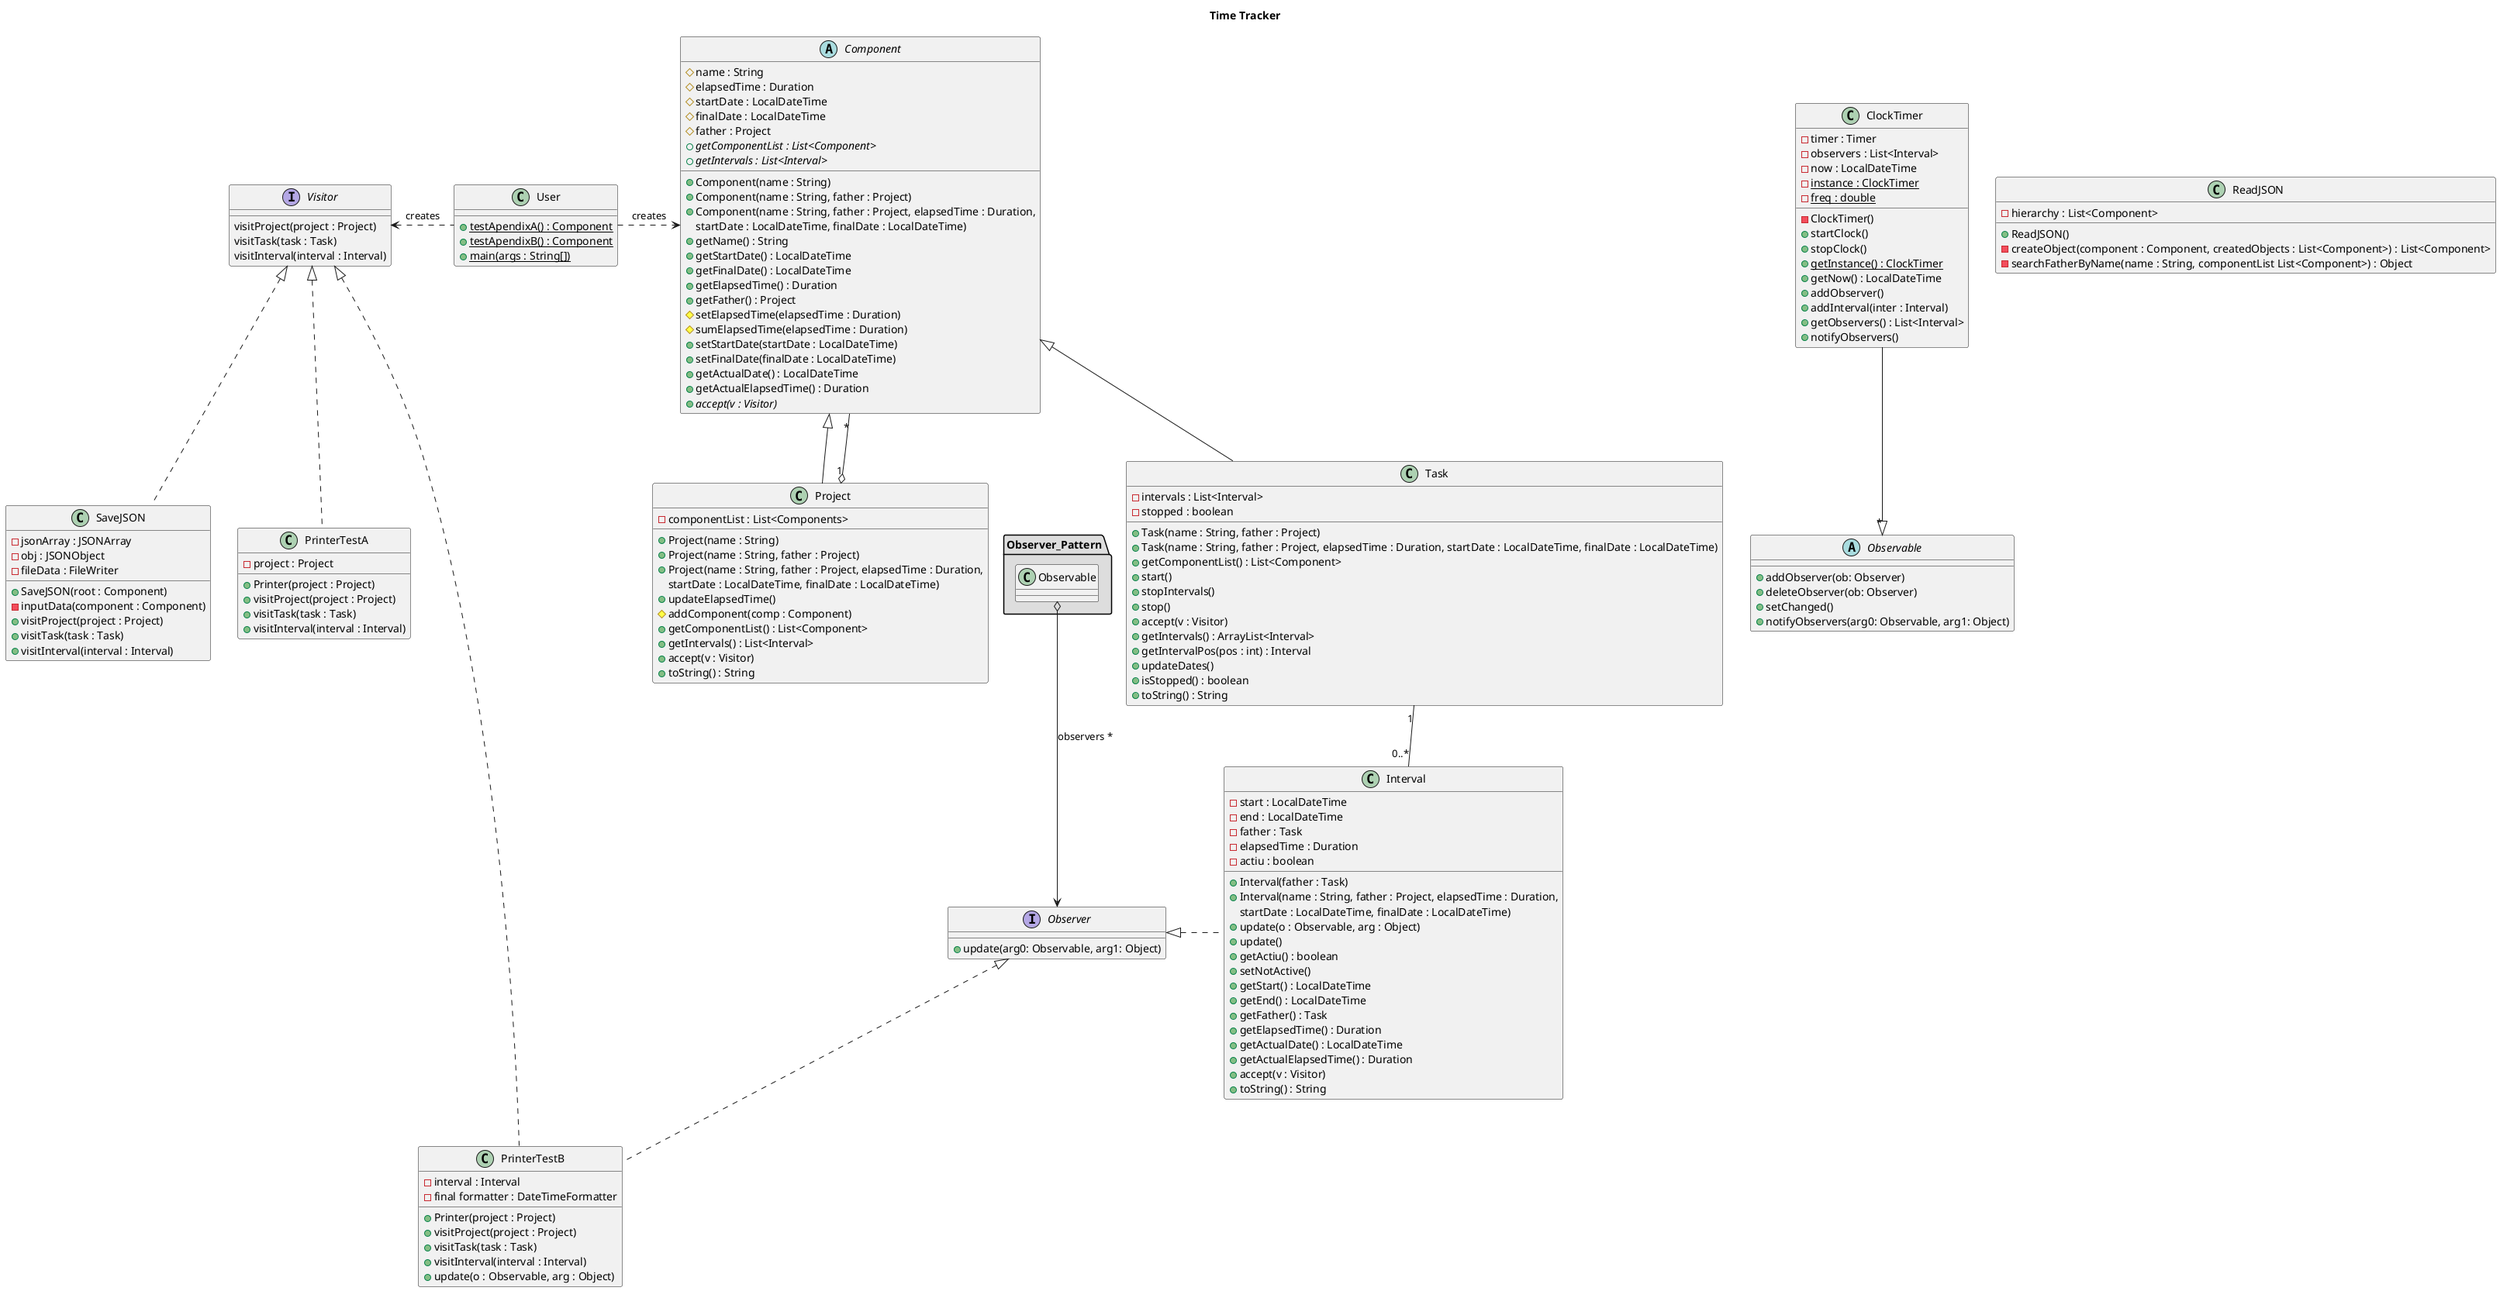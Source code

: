 @startuml
skinparam classAttributeIconSize 12

title "Time Tracker"

class User{
+{static} testApendixA() : Component
+{static} testApendixB() : Component
+{static} main(args : String[])
}

interface Visitor {
visitProject(project : Project)
visitTask(task : Task)
visitInterval(interval : Interval)
}

class PrinterTestA implements Visitor{
- project : Project
+ Printer(project : Project)
+ visitProject(project : Project)
+ visitTask(task : Task)
+ visitInterval(interval : Interval)
}

class PrinterTestB implements Visitor, Observer{
- interval : Interval
- final formatter : DateTimeFormatter
+ Printer(project : Project)
+ visitProject(project : Project)
+ visitTask(task : Task)
+ visitInterval(interval : Interval)
+ update(o : Observable, arg : Object)
}

class SaveJSON implements Visitor{
- jsonArray : JSONArray
- obj : JSONObject
- fileData : FileWriter
+ SaveJSON(root : Component)
- inputData(component : Component)
+ visitProject(project : Project)
+ visitTask(task : Task)
+ visitInterval(interval : Interval)
}

class Task extends Component{
- intervals : List<Interval>
- stopped : boolean
+ Task(name : String, father : Project)
+ Task(name : String, father : Project, elapsedTime : Duration, startDate : LocalDateTime, finalDate : LocalDateTime)
+ getComponentList() : List<Component>
+ start()
+ stopIntervals()
+ stop()
+ accept(v : Visitor)
+ getIntervals() : ArrayList<Interval>
+ getIntervalPos(pos : int) : Interval
+ updateDates()
+ isStopped() : boolean
+ toString() : String
}

class Project extends Component {
- componentList : List<Components>
+ Project(name : String)
+ Project(name : String, father : Project)
+ Project(name : String, father : Project, elapsedTime : Duration,
        startDate : LocalDateTime, finalDate : LocalDateTime)
+ updateElapsedTime()
# addComponent(comp : Component)
+ getComponentList() : List<Component>
+ getIntervals() : List<Interval>
+ accept(v : Visitor)
+ toString() : String
}

package "Observer_Pattern" #DDDDDD{
    Observable o--> Observer : observers *
}

abstract class Observable{
+addObserver(ob: Observer)
+deleteObserver(ob: Observer)
+setChanged()
+notifyObservers(arg0: Observable, arg1: Object)
}

interface Observer{
+update(arg0: Observable, arg1: Object)
}

class ClockTimer{
- timer : Timer
- observers : List<Interval>
- now : LocalDateTime
- {static} instance : ClockTimer
- {static} freq : double
- ClockTimer()
+ startClock()
+ stopClock()
+ {static} getInstance() : ClockTimer
+ getNow() : LocalDateTime
+ addObserver()
+ addInterval(inter : Interval)
+ getObservers() : List<Interval>
+ notifyObservers()
}

abstract class Component{
# name : String
# elapsedTime : Duration
# startDate : LocalDateTime
# finalDate : LocalDateTime
# father : Project
+ Component(name : String)
+ Component(name : String, father : Project)
+ Component(name : String, father : Project, elapsedTime : Duration,
        startDate : LocalDateTime, finalDate : LocalDateTime)
+ {abstract} getComponentList : List<Component>
+ {abstract} getIntervals : List<Interval>
+ getName() : String
+ getStartDate() : LocalDateTime
+ getFinalDate() : LocalDateTime
+ getElapsedTime() : Duration
+ getFather() : Project
# setElapsedTime(elapsedTime : Duration)
# sumElapsedTime(elapsedTime : Duration)
+ setStartDate(startDate : LocalDateTime)
+ setFinalDate(finalDate : LocalDateTime)
+ getActualDate() : LocalDateTime
+ getActualElapsedTime() : Duration
+ {abstract} accept(v : Visitor)
}

class Interval {
- start : LocalDateTime
- end : LocalDateTime
- father : Task
- elapsedTime : Duration
- actiu : boolean
+ Interval(father : Task)
+ Interval(name : String, father : Project, elapsedTime : Duration,
        startDate : LocalDateTime, finalDate : LocalDateTime)
+ update(o : Observable, arg : Object)
+ update()
+ getActiu() : boolean
+ setNotActive()
+ getStart() : LocalDateTime
+ getEnd() : LocalDateTime
+ getFather() : Task
+ getElapsedTime() : Duration
+ getActualDate() : LocalDateTime
+ getActualElapsedTime() : Duration
+ accept(v : Visitor)
+ toString() : String
}

class ReadJSON {
- hierarchy : List<Component>
+ ReadJSON()
- createObject(component : Component, createdObjects : List<Component>) : List<Component>
- searchFatherByName(name : String, componentList List<Component>) : Object
}

User .right.> Component : creates
'Project "1"-left-"0..*" Project
Project "1" o-- "*" Component
Visitor <.right. User : creates
Task "1"--"0..*" Interval
Interval .left.|> Observer
ClockTimer --|> "*" Observable

@enduml